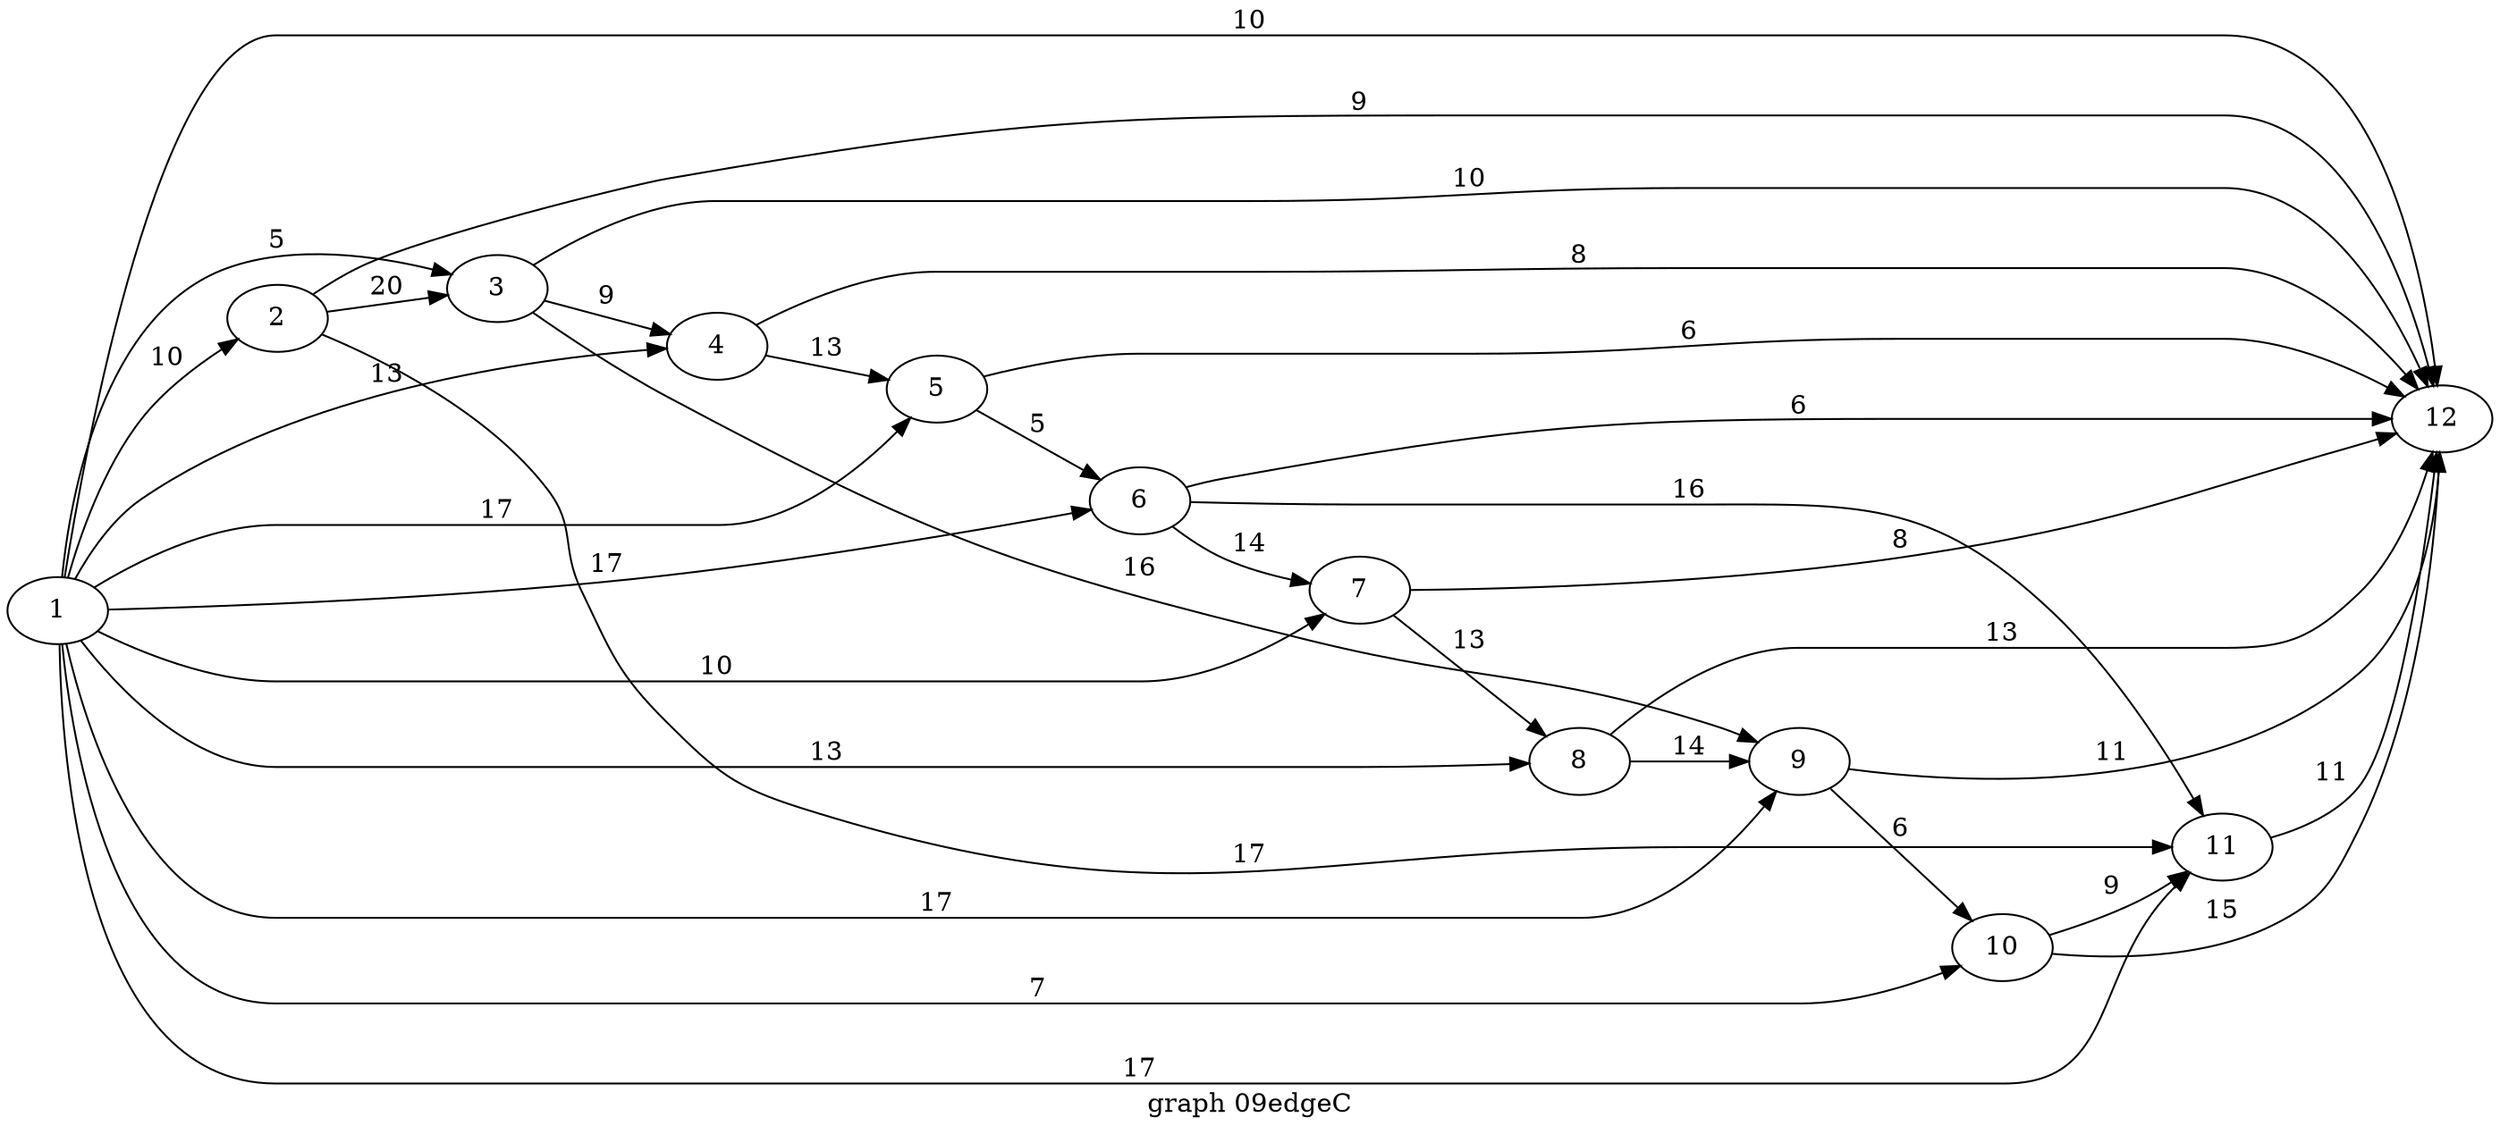 digraph g{

rankdir = LR

1 -> 2 [label = " 10 "];
2 -> 3 [label = " 20 "];
3 -> 4 [label = " 9 "];
4 -> 5 [label = " 13 "];
5 -> 6 [label = " 5 "];
6 -> 7 [label = " 14 "];
7 -> 8 [label = " 13 "];
8 -> 9 [label = " 14 "];
9 -> 10 [label = " 6 "];
10 -> 11 [label = " 9 "];
11 -> 12 [label = " 11 "];
1 -> 3 [label = " 5 "];
1 -> 4 [label = " 13 "];
1 -> 5 [label = " 17 "];
1 -> 6 [label = " 17 "];
1 -> 7 [label = " 10 "];
1 -> 8 [label = " 13 "];
1 -> 9 [label = " 17 "];
1 -> 10 [label = " 7 "];
1 -> 11 [label = " 17 "];
1 -> 12 [label = " 10 "];
2 -> 12 [label = " 9 "];
3 -> 12 [label = " 10 "];
4 -> 12 [label = " 8 "];
5 -> 12 [label = " 6 "];
6 -> 12 [label = " 6 "];
7 -> 12 [label = " 8 "];
8 -> 12 [label = " 13 "];
9 -> 12 [label = " 11 "];
10 -> 12 [label = " 15 "];
6 -> 11 [label = " 16 "];
3 -> 9 [label = " 16 "];
2 -> 11 [label = " 17 "];

label = "graph 09edgeC"
}